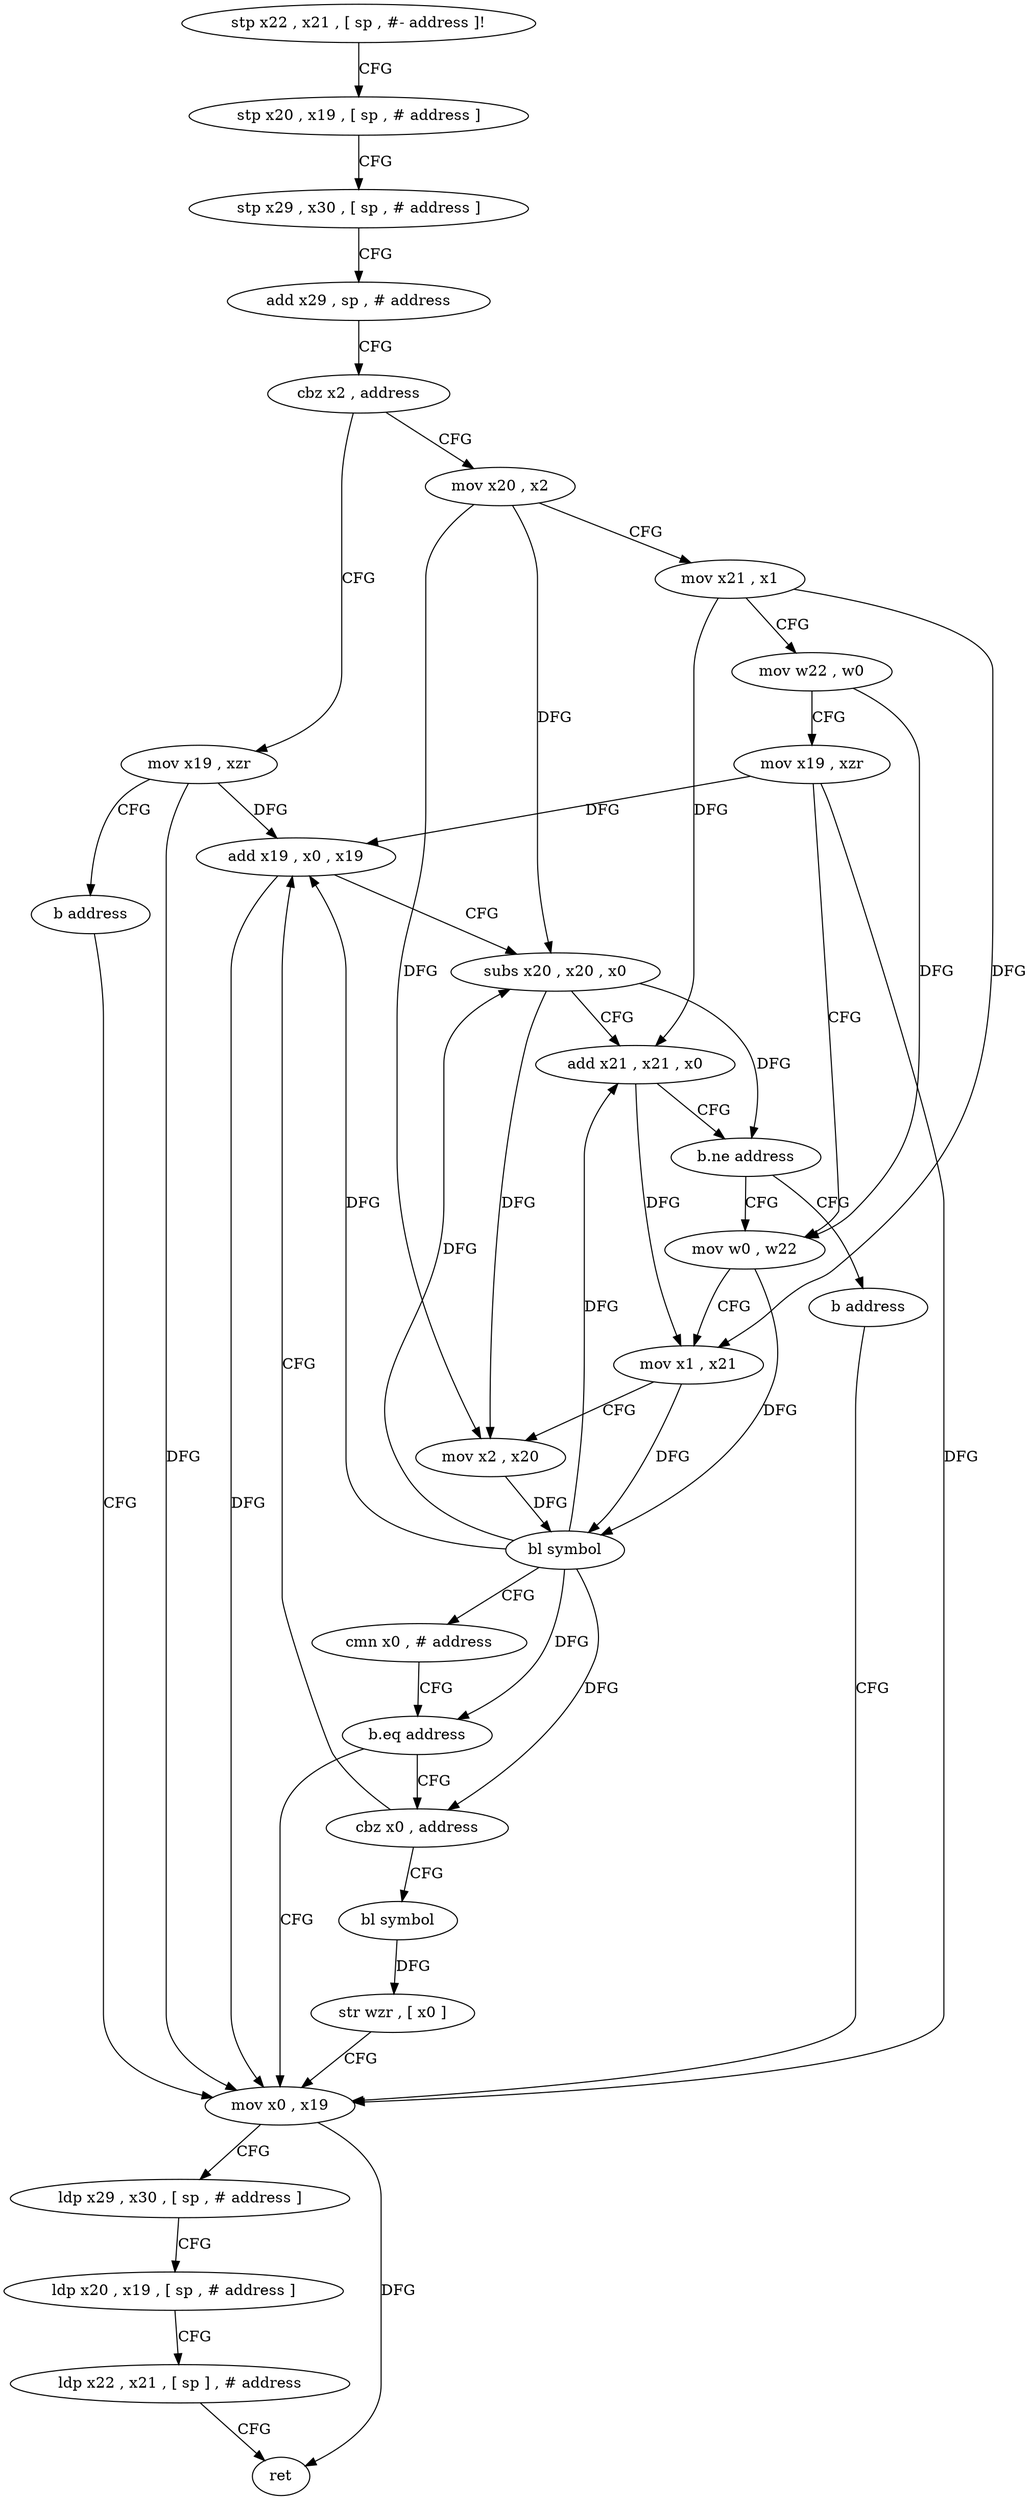 digraph "func" {
"4235888" [label = "stp x22 , x21 , [ sp , #- address ]!" ]
"4235892" [label = "stp x20 , x19 , [ sp , # address ]" ]
"4235896" [label = "stp x29 , x30 , [ sp , # address ]" ]
"4235900" [label = "add x29 , sp , # address" ]
"4235904" [label = "cbz x2 , address" ]
"4235972" [label = "mov x19 , xzr" ]
"4235908" [label = "mov x20 , x2" ]
"4235976" [label = "b address" ]
"4235988" [label = "mov x0 , x19" ]
"4235912" [label = "mov x21 , x1" ]
"4235916" [label = "mov w22 , w0" ]
"4235920" [label = "mov x19 , xzr" ]
"4235924" [label = "mov w0 , w22" ]
"4235992" [label = "ldp x29 , x30 , [ sp , # address ]" ]
"4235996" [label = "ldp x20 , x19 , [ sp , # address ]" ]
"4236000" [label = "ldp x22 , x21 , [ sp ] , # address" ]
"4236004" [label = "ret" ]
"4235948" [label = "cbz x0 , address" ]
"4235980" [label = "bl symbol" ]
"4235952" [label = "add x19 , x0 , x19" ]
"4235984" [label = "str wzr , [ x0 ]" ]
"4235956" [label = "subs x20 , x20 , x0" ]
"4235960" [label = "add x21 , x21 , x0" ]
"4235964" [label = "b.ne address" ]
"4235968" [label = "b address" ]
"4235928" [label = "mov x1 , x21" ]
"4235932" [label = "mov x2 , x20" ]
"4235936" [label = "bl symbol" ]
"4235940" [label = "cmn x0 , # address" ]
"4235944" [label = "b.eq address" ]
"4235888" -> "4235892" [ label = "CFG" ]
"4235892" -> "4235896" [ label = "CFG" ]
"4235896" -> "4235900" [ label = "CFG" ]
"4235900" -> "4235904" [ label = "CFG" ]
"4235904" -> "4235972" [ label = "CFG" ]
"4235904" -> "4235908" [ label = "CFG" ]
"4235972" -> "4235976" [ label = "CFG" ]
"4235972" -> "4235988" [ label = "DFG" ]
"4235972" -> "4235952" [ label = "DFG" ]
"4235908" -> "4235912" [ label = "CFG" ]
"4235908" -> "4235932" [ label = "DFG" ]
"4235908" -> "4235956" [ label = "DFG" ]
"4235976" -> "4235988" [ label = "CFG" ]
"4235988" -> "4235992" [ label = "CFG" ]
"4235988" -> "4236004" [ label = "DFG" ]
"4235912" -> "4235916" [ label = "CFG" ]
"4235912" -> "4235928" [ label = "DFG" ]
"4235912" -> "4235960" [ label = "DFG" ]
"4235916" -> "4235920" [ label = "CFG" ]
"4235916" -> "4235924" [ label = "DFG" ]
"4235920" -> "4235924" [ label = "CFG" ]
"4235920" -> "4235988" [ label = "DFG" ]
"4235920" -> "4235952" [ label = "DFG" ]
"4235924" -> "4235928" [ label = "CFG" ]
"4235924" -> "4235936" [ label = "DFG" ]
"4235992" -> "4235996" [ label = "CFG" ]
"4235996" -> "4236000" [ label = "CFG" ]
"4236000" -> "4236004" [ label = "CFG" ]
"4235948" -> "4235980" [ label = "CFG" ]
"4235948" -> "4235952" [ label = "CFG" ]
"4235980" -> "4235984" [ label = "DFG" ]
"4235952" -> "4235956" [ label = "CFG" ]
"4235952" -> "4235988" [ label = "DFG" ]
"4235984" -> "4235988" [ label = "CFG" ]
"4235956" -> "4235960" [ label = "CFG" ]
"4235956" -> "4235932" [ label = "DFG" ]
"4235956" -> "4235964" [ label = "DFG" ]
"4235960" -> "4235964" [ label = "CFG" ]
"4235960" -> "4235928" [ label = "DFG" ]
"4235964" -> "4235924" [ label = "CFG" ]
"4235964" -> "4235968" [ label = "CFG" ]
"4235968" -> "4235988" [ label = "CFG" ]
"4235928" -> "4235932" [ label = "CFG" ]
"4235928" -> "4235936" [ label = "DFG" ]
"4235932" -> "4235936" [ label = "DFG" ]
"4235936" -> "4235940" [ label = "CFG" ]
"4235936" -> "4235944" [ label = "DFG" ]
"4235936" -> "4235948" [ label = "DFG" ]
"4235936" -> "4235952" [ label = "DFG" ]
"4235936" -> "4235956" [ label = "DFG" ]
"4235936" -> "4235960" [ label = "DFG" ]
"4235940" -> "4235944" [ label = "CFG" ]
"4235944" -> "4235988" [ label = "CFG" ]
"4235944" -> "4235948" [ label = "CFG" ]
}
